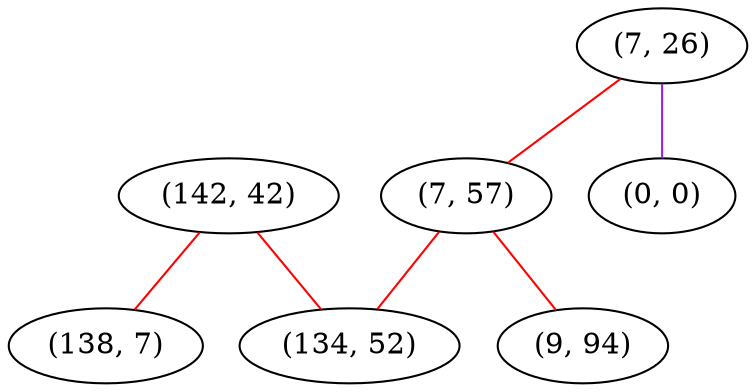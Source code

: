 graph "" {
"(142, 42)";
"(7, 26)";
"(138, 7)";
"(7, 57)";
"(134, 52)";
"(0, 0)";
"(9, 94)";
"(142, 42)" -- "(138, 7)"  [color=red, key=0, weight=1];
"(142, 42)" -- "(134, 52)"  [color=red, key=0, weight=1];
"(7, 26)" -- "(0, 0)"  [color=purple, key=0, weight=4];
"(7, 26)" -- "(7, 57)"  [color=red, key=0, weight=1];
"(7, 57)" -- "(134, 52)"  [color=red, key=0, weight=1];
"(7, 57)" -- "(9, 94)"  [color=red, key=0, weight=1];
}
